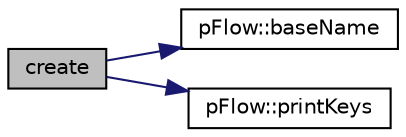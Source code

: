 digraph "create"
{
 // LATEX_PDF_SIZE
  edge [fontname="Helvetica",fontsize="10",labelfontname="Helvetica",labelfontsize="10"];
  node [fontname="Helvetica",fontsize="10",shape=record];
  rankdir="LR";
  Node1 [label="create",height=0.2,width=0.4,color="black", fillcolor="grey75", style="filled", fontcolor="black",tooltip="Create the polymorphic object based on inputs."];
  Node1 -> Node2 [color="midnightblue",fontsize="10",style="solid",fontname="Helvetica"];
  Node2 [label="pFlow::baseName",height=0.2,width=0.4,color="black", fillcolor="white", style="filled",URL="$namespacepFlow.html#a16a2137651b2c6b8ea4a8daf1d89ff61",tooltip="Find the base in a group separated by \".\" and return it."];
  Node1 -> Node3 [color="midnightblue",fontsize="10",style="solid",fontname="Helvetica"];
  Node3 [label="pFlow::printKeys",height=0.2,width=0.4,color="black", fillcolor="white", style="filled",URL="$namespacepFlow.html#a9c4454c5f18c8245eaaebf2b4832eab0",tooltip=" "];
}
